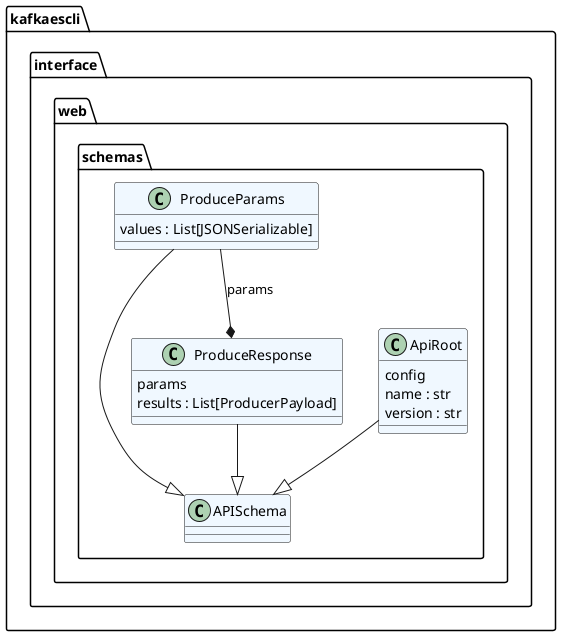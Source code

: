 @startuml classes_kafkaescli.interface

class "APISchema" as kafkaescli.interface.web.schemas.APISchema #aliceblue {
}
class "ApiRoot" as kafkaescli.interface.web.schemas.ApiRoot #aliceblue {
  config
  name : str
  version : str
}
class "ProduceParams" as kafkaescli.interface.web.schemas.ProduceParams #aliceblue {
  values : List[JSONSerializable]
}
class "ProduceResponse" as kafkaescli.interface.web.schemas.ProduceResponse #aliceblue {
  params
  results : List[ProducerPayload]
}
kafkaescli.interface.web.schemas.ApiRoot --|> kafkaescli.interface.web.schemas.APISchema
kafkaescli.interface.web.schemas.ProduceParams --|> kafkaescli.interface.web.schemas.APISchema
kafkaescli.interface.web.schemas.ProduceResponse --|> kafkaescli.interface.web.schemas.APISchema
kafkaescli.interface.web.schemas.ProduceParams --* kafkaescli.interface.web.schemas.ProduceResponse : params
@enduml
